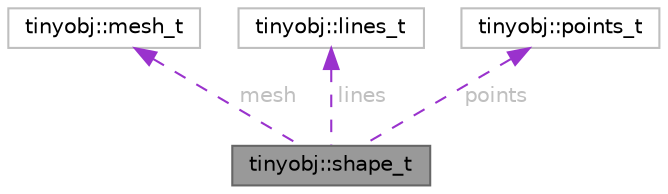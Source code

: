 digraph "tinyobj::shape_t"
{
 // LATEX_PDF_SIZE
  bgcolor="transparent";
  edge [fontname=Helvetica,fontsize=10,labelfontname=Helvetica,labelfontsize=10];
  node [fontname=Helvetica,fontsize=10,shape=box,height=0.2,width=0.4];
  Node1 [id="Node000001",label="tinyobj::shape_t",height=0.2,width=0.4,color="gray40", fillcolor="grey60", style="filled", fontcolor="black",tooltip=" "];
  Node2 -> Node1 [id="edge1_Node000001_Node000002",dir="back",color="darkorchid3",style="dashed",tooltip=" ",label=" mesh",fontcolor="grey" ];
  Node2 [id="Node000002",label="tinyobj::mesh_t",height=0.2,width=0.4,color="grey75", fillcolor="white", style="filled",URL="$structtinyobj_1_1mesh__t.html",tooltip=" "];
  Node3 -> Node1 [id="edge2_Node000001_Node000003",dir="back",color="darkorchid3",style="dashed",tooltip=" ",label=" lines",fontcolor="grey" ];
  Node3 [id="Node000003",label="tinyobj::lines_t",height=0.2,width=0.4,color="grey75", fillcolor="white", style="filled",URL="$structtinyobj_1_1lines__t.html",tooltip=" "];
  Node4 -> Node1 [id="edge3_Node000001_Node000004",dir="back",color="darkorchid3",style="dashed",tooltip=" ",label=" points",fontcolor="grey" ];
  Node4 [id="Node000004",label="tinyobj::points_t",height=0.2,width=0.4,color="grey75", fillcolor="white", style="filled",URL="$structtinyobj_1_1points__t.html",tooltip=" "];
}
